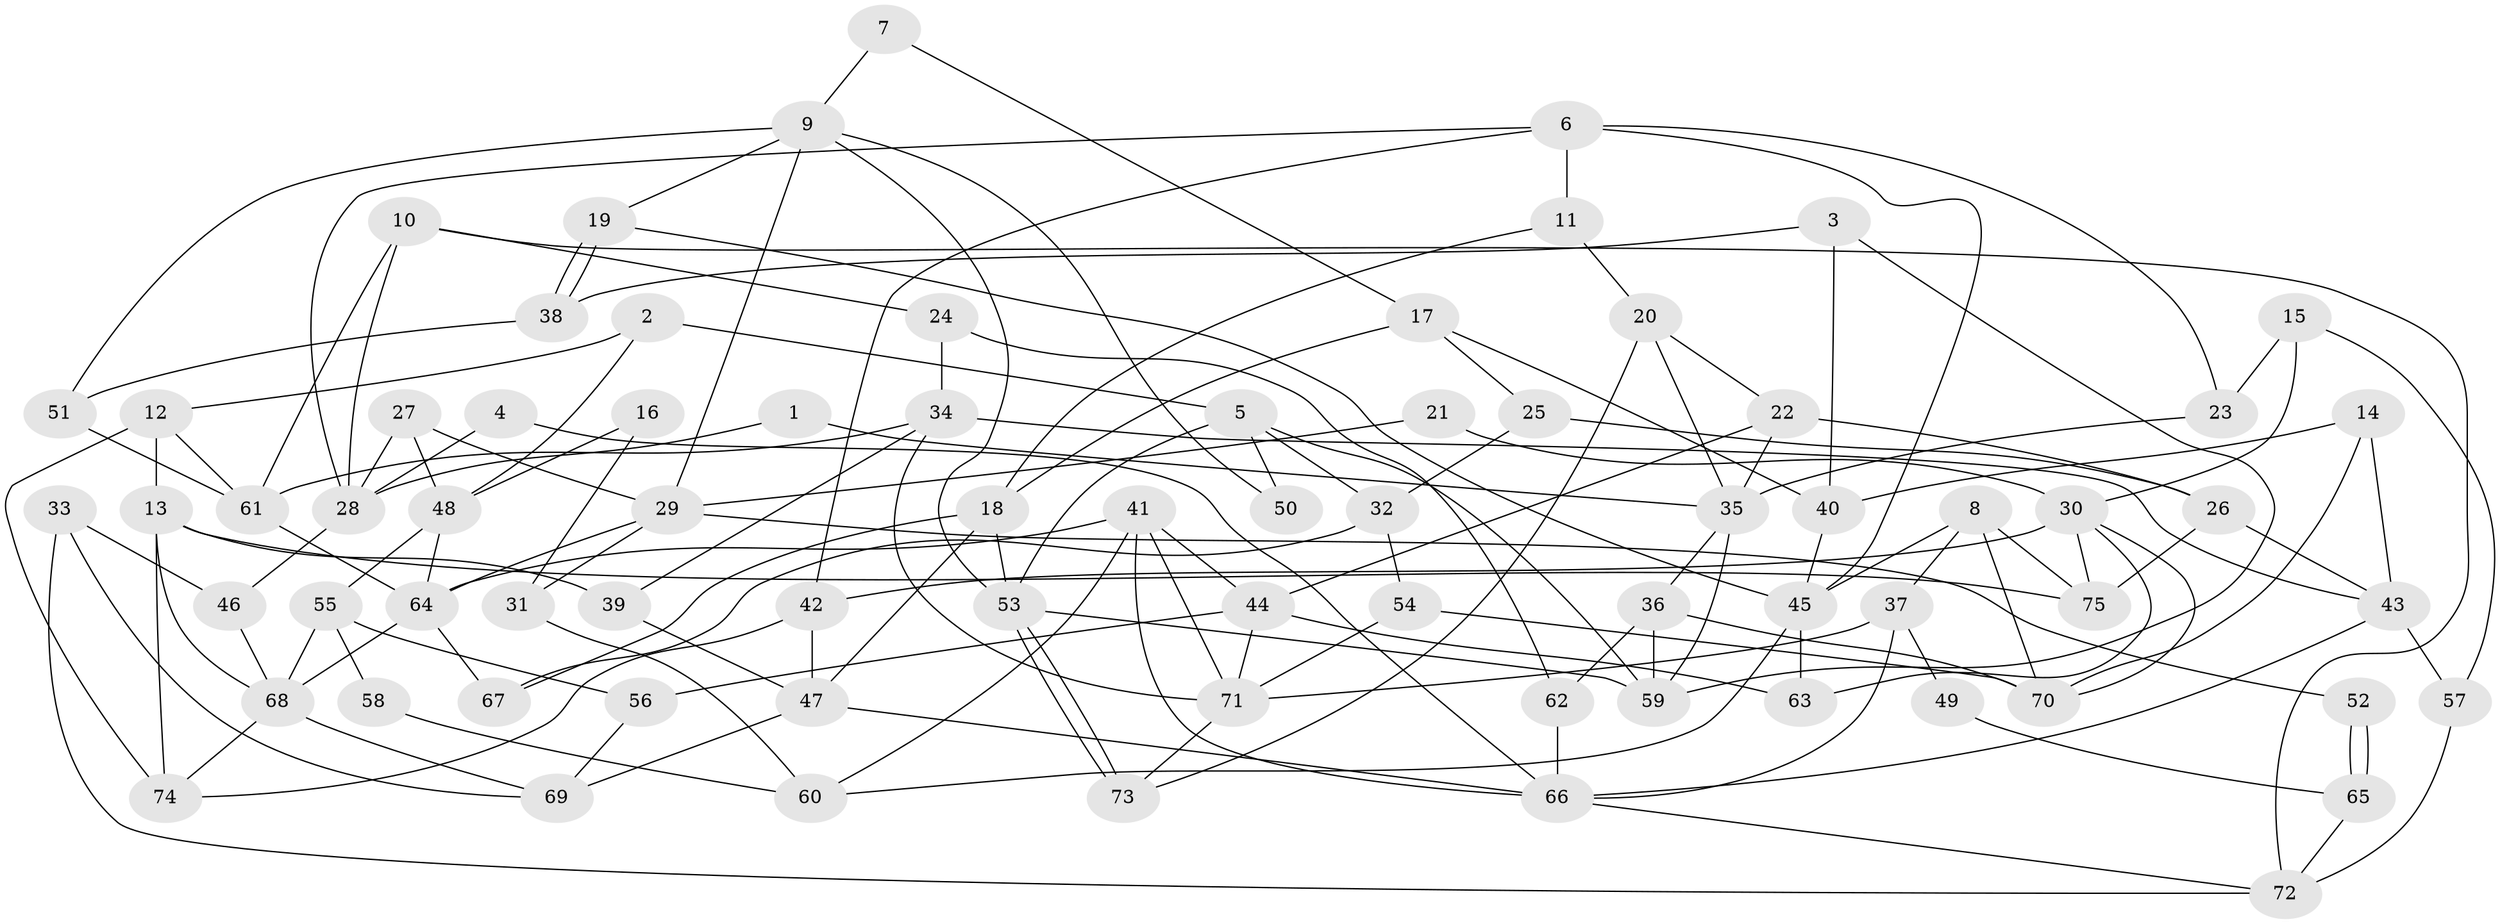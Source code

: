 // coarse degree distribution, {3: 0.16216216216216217, 2: 0.16216216216216217, 5: 0.1891891891891892, 4: 0.24324324324324326, 6: 0.08108108108108109, 7: 0.05405405405405406, 8: 0.08108108108108109, 9: 0.02702702702702703}
// Generated by graph-tools (version 1.1) at 2025/52/03/04/25 21:52:44]
// undirected, 75 vertices, 150 edges
graph export_dot {
graph [start="1"]
  node [color=gray90,style=filled];
  1;
  2;
  3;
  4;
  5;
  6;
  7;
  8;
  9;
  10;
  11;
  12;
  13;
  14;
  15;
  16;
  17;
  18;
  19;
  20;
  21;
  22;
  23;
  24;
  25;
  26;
  27;
  28;
  29;
  30;
  31;
  32;
  33;
  34;
  35;
  36;
  37;
  38;
  39;
  40;
  41;
  42;
  43;
  44;
  45;
  46;
  47;
  48;
  49;
  50;
  51;
  52;
  53;
  54;
  55;
  56;
  57;
  58;
  59;
  60;
  61;
  62;
  63;
  64;
  65;
  66;
  67;
  68;
  69;
  70;
  71;
  72;
  73;
  74;
  75;
  1 -- 35;
  1 -- 28;
  2 -- 12;
  2 -- 5;
  2 -- 48;
  3 -- 38;
  3 -- 59;
  3 -- 40;
  4 -- 28;
  4 -- 66;
  5 -- 59;
  5 -- 53;
  5 -- 32;
  5 -- 50;
  6 -- 45;
  6 -- 42;
  6 -- 11;
  6 -- 23;
  6 -- 28;
  7 -- 9;
  7 -- 17;
  8 -- 70;
  8 -- 75;
  8 -- 37;
  8 -- 45;
  9 -- 53;
  9 -- 19;
  9 -- 29;
  9 -- 50;
  9 -- 51;
  10 -- 24;
  10 -- 28;
  10 -- 61;
  10 -- 72;
  11 -- 20;
  11 -- 18;
  12 -- 74;
  12 -- 61;
  12 -- 13;
  13 -- 68;
  13 -- 39;
  13 -- 74;
  13 -- 75;
  14 -- 43;
  14 -- 40;
  14 -- 70;
  15 -- 30;
  15 -- 57;
  15 -- 23;
  16 -- 48;
  16 -- 31;
  17 -- 25;
  17 -- 18;
  17 -- 40;
  18 -- 47;
  18 -- 53;
  18 -- 67;
  19 -- 45;
  19 -- 38;
  19 -- 38;
  20 -- 35;
  20 -- 73;
  20 -- 22;
  21 -- 30;
  21 -- 29;
  22 -- 35;
  22 -- 26;
  22 -- 44;
  23 -- 35;
  24 -- 34;
  24 -- 62;
  25 -- 26;
  25 -- 32;
  26 -- 75;
  26 -- 43;
  27 -- 29;
  27 -- 28;
  27 -- 48;
  28 -- 46;
  29 -- 64;
  29 -- 31;
  29 -- 52;
  30 -- 63;
  30 -- 42;
  30 -- 70;
  30 -- 75;
  31 -- 60;
  32 -- 67;
  32 -- 54;
  33 -- 72;
  33 -- 69;
  33 -- 46;
  34 -- 43;
  34 -- 71;
  34 -- 39;
  34 -- 61;
  35 -- 36;
  35 -- 59;
  36 -- 70;
  36 -- 59;
  36 -- 62;
  37 -- 71;
  37 -- 49;
  37 -- 66;
  38 -- 51;
  39 -- 47;
  40 -- 45;
  41 -- 64;
  41 -- 44;
  41 -- 60;
  41 -- 66;
  41 -- 71;
  42 -- 47;
  42 -- 74;
  43 -- 66;
  43 -- 57;
  44 -- 71;
  44 -- 56;
  44 -- 63;
  45 -- 60;
  45 -- 63;
  46 -- 68;
  47 -- 66;
  47 -- 69;
  48 -- 55;
  48 -- 64;
  49 -- 65;
  51 -- 61;
  52 -- 65;
  52 -- 65;
  53 -- 73;
  53 -- 73;
  53 -- 59;
  54 -- 70;
  54 -- 71;
  55 -- 68;
  55 -- 56;
  55 -- 58;
  56 -- 69;
  57 -- 72;
  58 -- 60;
  61 -- 64;
  62 -- 66;
  64 -- 67;
  64 -- 68;
  65 -- 72;
  66 -- 72;
  68 -- 69;
  68 -- 74;
  71 -- 73;
}
